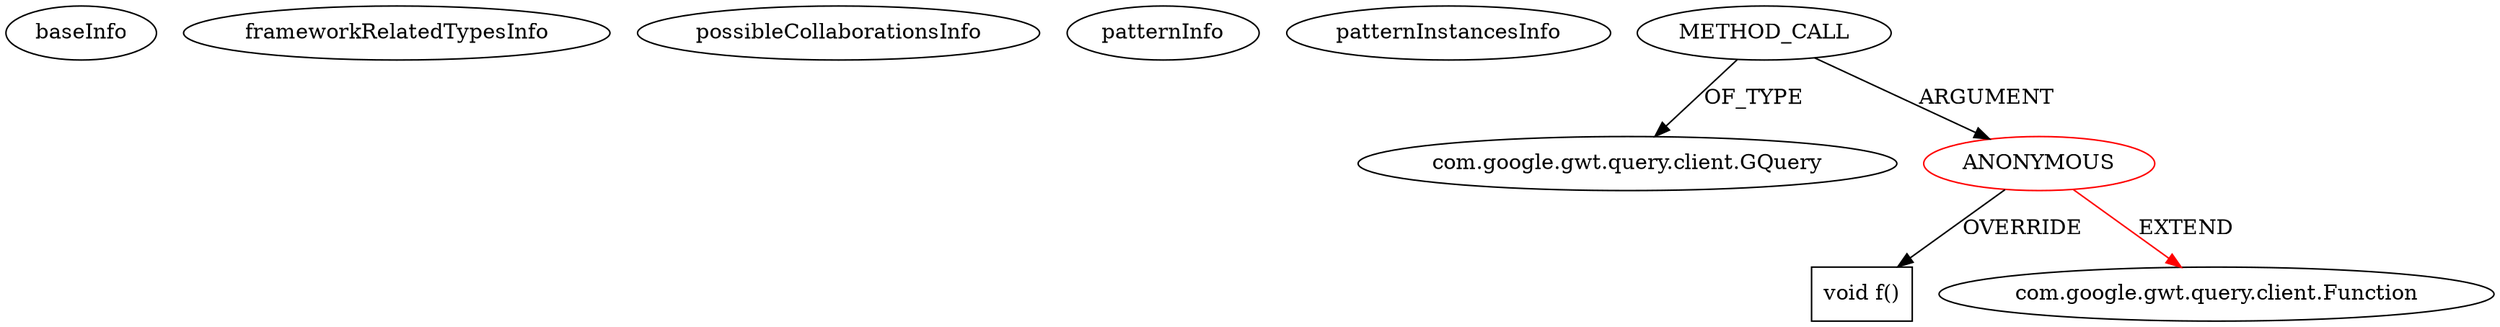 digraph {
baseInfo[graphId=791,category="pattern",isAnonymous=true,possibleRelation=false]
frameworkRelatedTypesInfo[0="com.google.gwt.query.client.Function"]
possibleCollaborationsInfo[]
patternInfo[frequency=2.0,patternRootClient=0]
patternInstancesInfo[0="jDramaix-SlidingPuzzle~/jDramaix-SlidingPuzzle/SlidingPuzzle-master/src/be/dramaix/ai/slidingpuzzle/client/Puzzle.java~void slide(int,int)~3106",1="jDramaix-SlidingPuzzle~/jDramaix-SlidingPuzzle/SlidingPuzzle-master/src/be/dramaix/ai/slidingpuzzle/client/Puzzle.java~void bind()~3104"]
3[label="com.google.gwt.query.client.GQuery",vertexType="FRAMEWORK_CLASS_TYPE",isFrameworkType=false]
2[label="METHOD_CALL",vertexType="OUTSIDE_CALL",isFrameworkType=false]
0[label="ANONYMOUS",vertexType="ROOT_ANONYMOUS_DECLARATION",isFrameworkType=false,color=red]
4[label="void f()",vertexType="OVERRIDING_METHOD_DECLARATION",isFrameworkType=false,shape=box]
1[label="com.google.gwt.query.client.Function",vertexType="FRAMEWORK_CLASS_TYPE",isFrameworkType=false]
2->3[label="OF_TYPE"]
0->4[label="OVERRIDE"]
2->0[label="ARGUMENT"]
0->1[label="EXTEND",color=red]
}

